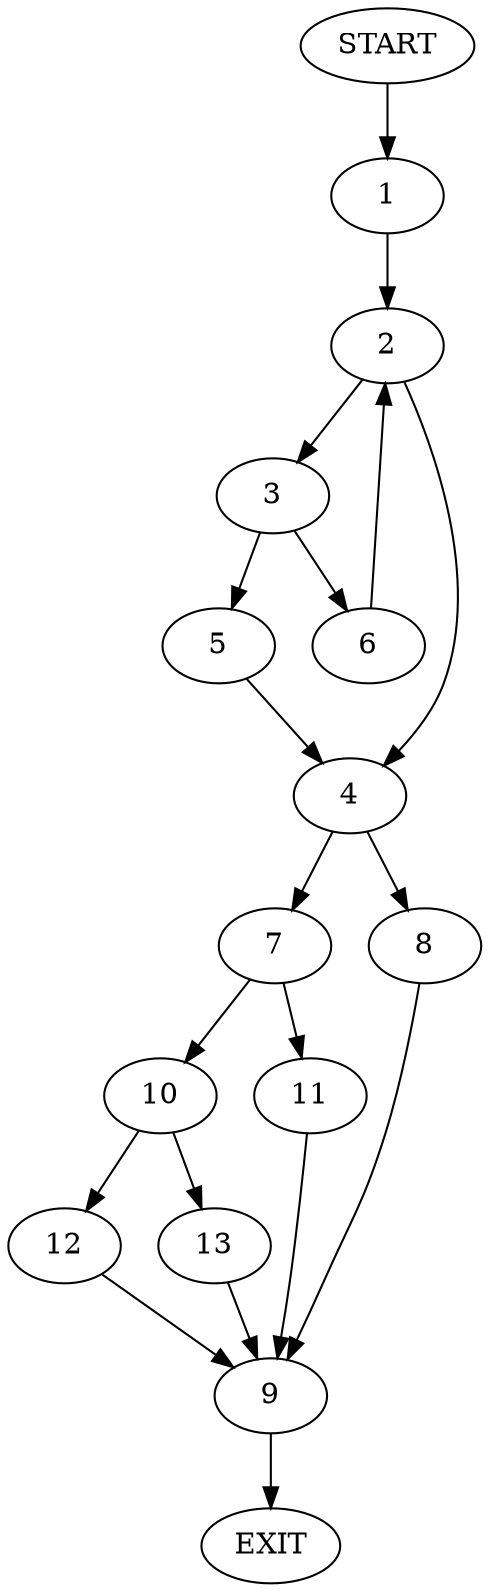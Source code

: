 digraph {
0 [label="START"];
1;
2;
3;
4;
5;
6;
7;
8;
9;
10;
11;
12;
13;
14 [label="EXIT"];
0 -> 1;
1 -> 2;
2 -> 3;
2 -> 4;
3 -> 5;
3 -> 6;
4 -> 7;
4 -> 8;
5 -> 4;
6 -> 2;
8 -> 9;
7 -> 10;
7 -> 11;
9 -> 14;
10 -> 12;
10 -> 13;
11 -> 9;
12 -> 9;
13 -> 9;
}